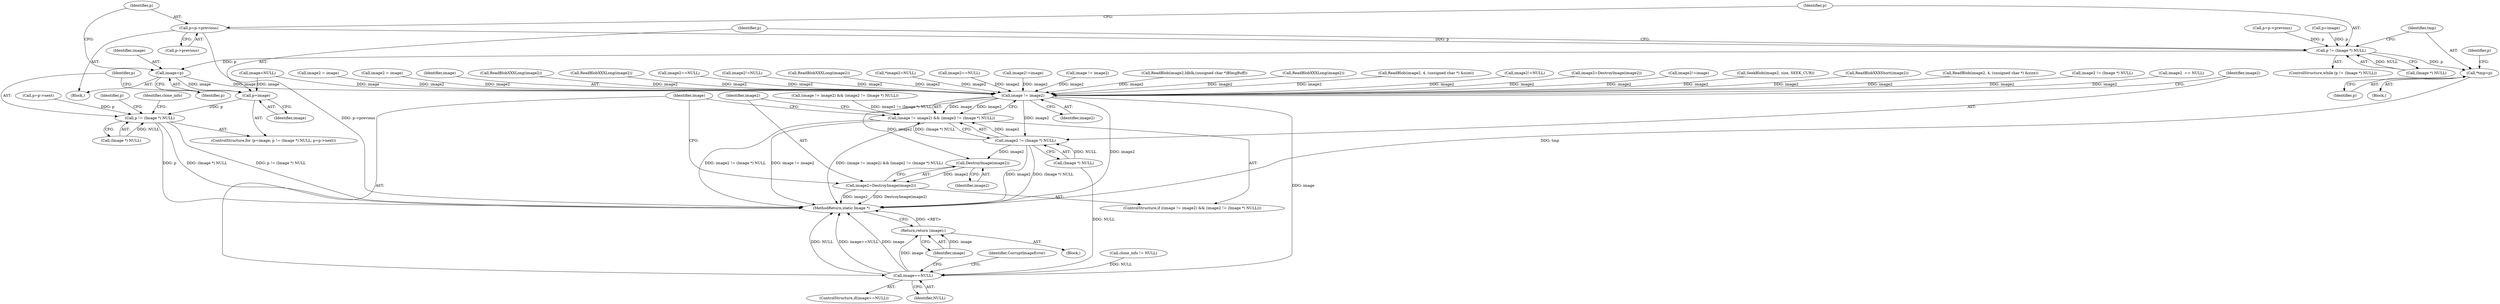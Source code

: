 digraph "0_ImageMagick_e5c063a1007506ba69e97a35effcdef944421c89@pointer" {
"1001824" [label="(Call,p=p->previous)"];
"1001788" [label="(Call,p != (Image *) NULL)"];
"1001795" [label="(Call,*tmp=p)"];
"1001821" [label="(Call,image=p)"];
"1001830" [label="(Call,p=image)"];
"1001833" [label="(Call,p != (Image *) NULL)"];
"1001889" [label="(Call,image != image2)"];
"1001888" [label="(Call,(image != image2) && (image2 != (Image *) NULL))"];
"1001892" [label="(Call,image2 != (Image *) NULL)"];
"1001899" [label="(Call,DestroyImage(image2))"];
"1001897" [label="(Call,image2=DestroyImage(image2))"];
"1001902" [label="(Call,image==NULL)"];
"1001908" [label="(Return,return (image);)"];
"1000667" [label="(Call,ReadBlobXXXShort(image2))"];
"1001910" [label="(MethodReturn,static Image *)"];
"1000989" [label="(Call,image2 != (Image *) NULL)"];
"1001833" [label="(Call,p != (Image *) NULL)"];
"1000292" [label="(Call,image2  == NULL)"];
"1001821" [label="(Call,image=p)"];
"1001834" [label="(Identifier,p)"];
"1001790" [label="(Call,(Image *) NULL)"];
"1001887" [label="(ControlStructure,if ((image != image2) && (image2 != (Image *) NULL)))"];
"1001897" [label="(Call,image2=DestroyImage(image2))"];
"1001796" [label="(Identifier,tmp)"];
"1001888" [label="(Call,(image != image2) && (image2 != (Image *) NULL))"];
"1001825" [label="(Identifier,p)"];
"1001829" [label="(ControlStructure,for (p=image; p != (Image *) NULL; p=p->next))"];
"1001715" [label="(Call,image2 = image)"];
"1000473" [label="(Call,image2 = image)"];
"1001890" [label="(Identifier,image)"];
"1000643" [label="(Call,ReadBlobXXXLong(image2))"];
"1001784" [label="(Call,image=NULL)"];
"1001909" [label="(Identifier,image)"];
"1001832" [label="(Identifier,image)"];
"1000610" [label="(Call,ReadBlobXXXLong(image2))"];
"1001789" [label="(Identifier,p)"];
"1001712" [label="(Call,image2==NULL)"];
"1001633" [label="(Call,image2!=NULL)"];
"1000502" [label="(Call,ReadBlobXXXLong(image2))"];
"1001802" [label="(Identifier,p)"];
"1001889" [label="(Call,image != image2)"];
"1001835" [label="(Call,(Image *) NULL)"];
"1001908" [label="(Return,return (image);)"];
"1001830" [label="(Call,p=image)"];
"1000161" [label="(Call,*image2=NULL)"];
"1001906" [label="(Identifier,CorruptImageError)"];
"1000494" [label="(Call,image2==NULL)"];
"1001822" [label="(Identifier,image)"];
"1001831" [label="(Identifier,p)"];
"1001903" [label="(Identifier,image)"];
"1001787" [label="(ControlStructure,while (p != (Image *) NULL))"];
"1001851" [label="(Identifier,clone_info)"];
"1001724" [label="(Call,image2!=image)"];
"1001788" [label="(Call,p != (Image *) NULL)"];
"1001811" [label="(Call,p=p->previous)"];
"1001795" [label="(Call,*tmp=p)"];
"1000986" [label="(Call,image != image2)"];
"1001838" [label="(Call,p=p->next)"];
"1001793" [label="(Block,)"];
"1001277" [label="(Call,ReadBlob(image2,ldblk,(unsigned char *)BImgBuff))"];
"1001894" [label="(Call,(Image *) NULL)"];
"1001892" [label="(Call,image2 != (Image *) NULL)"];
"1001820" [label="(Block,)"];
"1000587" [label="(Call,ReadBlobXXXLong(image2))"];
"1001845" [label="(Identifier,p)"];
"1001824" [label="(Call,p=p->previous)"];
"1001823" [label="(Identifier,p)"];
"1001902" [label="(Call,image==NULL)"];
"1001900" [label="(Identifier,image2)"];
"1001797" [label="(Identifier,p)"];
"1001899" [label="(Call,DestroyImage(image2))"];
"1000812" [label="(Call,ReadBlob(image2, 4, (unsigned char *) &size))"];
"1001901" [label="(ControlStructure,if(image==NULL))"];
"1001720" [label="(Call,image2!=NULL)"];
"1000994" [label="(Call,image2=DestroyImage(image2))"];
"1001637" [label="(Call,image2!=image)"];
"1001891" [label="(Identifier,image2)"];
"1000774" [label="(Call,SeekBlob(image2, size, SEEK_CUR))"];
"1000985" [label="(Call,(image != image2) && (image2 != (Image *) NULL))"];
"1001850" [label="(Call,clone_info != NULL)"];
"1001826" [label="(Call,p->previous)"];
"1001893" [label="(Identifier,image2)"];
"1001898" [label="(Identifier,image2)"];
"1001904" [label="(Identifier,NULL)"];
"1000158" [label="(Block,)"];
"1001781" [label="(Call,p=image)"];
"1000785" [label="(Call,ReadBlob(image2, 4, (unsigned char *) &size))"];
"1001824" -> "1001820"  [label="AST: "];
"1001824" -> "1001826"  [label="CFG: "];
"1001825" -> "1001824"  [label="AST: "];
"1001826" -> "1001824"  [label="AST: "];
"1001789" -> "1001824"  [label="CFG: "];
"1001824" -> "1001910"  [label="DDG: p->previous"];
"1001824" -> "1001788"  [label="DDG: p"];
"1001788" -> "1001787"  [label="AST: "];
"1001788" -> "1001790"  [label="CFG: "];
"1001789" -> "1001788"  [label="AST: "];
"1001790" -> "1001788"  [label="AST: "];
"1001796" -> "1001788"  [label="CFG: "];
"1001831" -> "1001788"  [label="CFG: "];
"1001781" -> "1001788"  [label="DDG: p"];
"1001811" -> "1001788"  [label="DDG: p"];
"1001790" -> "1001788"  [label="DDG: NULL"];
"1001788" -> "1001795"  [label="DDG: p"];
"1001788" -> "1001821"  [label="DDG: p"];
"1001795" -> "1001793"  [label="AST: "];
"1001795" -> "1001797"  [label="CFG: "];
"1001796" -> "1001795"  [label="AST: "];
"1001797" -> "1001795"  [label="AST: "];
"1001802" -> "1001795"  [label="CFG: "];
"1001795" -> "1001910"  [label="DDG: tmp"];
"1001821" -> "1001820"  [label="AST: "];
"1001821" -> "1001823"  [label="CFG: "];
"1001822" -> "1001821"  [label="AST: "];
"1001823" -> "1001821"  [label="AST: "];
"1001825" -> "1001821"  [label="CFG: "];
"1001821" -> "1001830"  [label="DDG: image"];
"1001821" -> "1001889"  [label="DDG: image"];
"1001830" -> "1001829"  [label="AST: "];
"1001830" -> "1001832"  [label="CFG: "];
"1001831" -> "1001830"  [label="AST: "];
"1001832" -> "1001830"  [label="AST: "];
"1001834" -> "1001830"  [label="CFG: "];
"1001784" -> "1001830"  [label="DDG: image"];
"1001830" -> "1001833"  [label="DDG: p"];
"1001833" -> "1001829"  [label="AST: "];
"1001833" -> "1001835"  [label="CFG: "];
"1001834" -> "1001833"  [label="AST: "];
"1001835" -> "1001833"  [label="AST: "];
"1001845" -> "1001833"  [label="CFG: "];
"1001851" -> "1001833"  [label="CFG: "];
"1001833" -> "1001910"  [label="DDG: p != (Image *) NULL"];
"1001833" -> "1001910"  [label="DDG: p"];
"1001833" -> "1001910"  [label="DDG: (Image *) NULL"];
"1001838" -> "1001833"  [label="DDG: p"];
"1001835" -> "1001833"  [label="DDG: NULL"];
"1001889" -> "1001888"  [label="AST: "];
"1001889" -> "1001891"  [label="CFG: "];
"1001890" -> "1001889"  [label="AST: "];
"1001891" -> "1001889"  [label="AST: "];
"1001893" -> "1001889"  [label="CFG: "];
"1001888" -> "1001889"  [label="CFG: "];
"1001889" -> "1001910"  [label="DDG: image2"];
"1001889" -> "1001888"  [label="DDG: image"];
"1001889" -> "1001888"  [label="DDG: image2"];
"1001784" -> "1001889"  [label="DDG: image"];
"1001712" -> "1001889"  [label="DDG: image2"];
"1000610" -> "1001889"  [label="DDG: image2"];
"1000494" -> "1001889"  [label="DDG: image2"];
"1001724" -> "1001889"  [label="DDG: image2"];
"1000989" -> "1001889"  [label="DDG: image2"];
"1001720" -> "1001889"  [label="DDG: image2"];
"1000812" -> "1001889"  [label="DDG: image2"];
"1000994" -> "1001889"  [label="DDG: image2"];
"1000161" -> "1001889"  [label="DDG: image2"];
"1000774" -> "1001889"  [label="DDG: image2"];
"1001277" -> "1001889"  [label="DDG: image2"];
"1000986" -> "1001889"  [label="DDG: image2"];
"1000667" -> "1001889"  [label="DDG: image2"];
"1000292" -> "1001889"  [label="DDG: image2"];
"1000643" -> "1001889"  [label="DDG: image2"];
"1001637" -> "1001889"  [label="DDG: image2"];
"1000502" -> "1001889"  [label="DDG: image2"];
"1001633" -> "1001889"  [label="DDG: image2"];
"1000587" -> "1001889"  [label="DDG: image2"];
"1001715" -> "1001889"  [label="DDG: image2"];
"1000473" -> "1001889"  [label="DDG: image2"];
"1000785" -> "1001889"  [label="DDG: image2"];
"1001889" -> "1001892"  [label="DDG: image2"];
"1001889" -> "1001899"  [label="DDG: image2"];
"1001889" -> "1001902"  [label="DDG: image"];
"1001888" -> "1001887"  [label="AST: "];
"1001888" -> "1001892"  [label="CFG: "];
"1001892" -> "1001888"  [label="AST: "];
"1001898" -> "1001888"  [label="CFG: "];
"1001903" -> "1001888"  [label="CFG: "];
"1001888" -> "1001910"  [label="DDG: image != image2"];
"1001888" -> "1001910"  [label="DDG: (image != image2) && (image2 != (Image *) NULL)"];
"1001888" -> "1001910"  [label="DDG: image2 != (Image *) NULL"];
"1001892" -> "1001888"  [label="DDG: image2"];
"1001892" -> "1001888"  [label="DDG: (Image *) NULL"];
"1000985" -> "1001888"  [label="DDG: image2 != (Image *) NULL"];
"1001892" -> "1001894"  [label="CFG: "];
"1001893" -> "1001892"  [label="AST: "];
"1001894" -> "1001892"  [label="AST: "];
"1001892" -> "1001910"  [label="DDG: (Image *) NULL"];
"1001892" -> "1001910"  [label="DDG: image2"];
"1001894" -> "1001892"  [label="DDG: NULL"];
"1001892" -> "1001899"  [label="DDG: image2"];
"1001899" -> "1001897"  [label="AST: "];
"1001899" -> "1001900"  [label="CFG: "];
"1001900" -> "1001899"  [label="AST: "];
"1001897" -> "1001899"  [label="CFG: "];
"1001899" -> "1001897"  [label="DDG: image2"];
"1001897" -> "1001887"  [label="AST: "];
"1001898" -> "1001897"  [label="AST: "];
"1001903" -> "1001897"  [label="CFG: "];
"1001897" -> "1001910"  [label="DDG: DestroyImage(image2)"];
"1001897" -> "1001910"  [label="DDG: image2"];
"1001902" -> "1001901"  [label="AST: "];
"1001902" -> "1001904"  [label="CFG: "];
"1001903" -> "1001902"  [label="AST: "];
"1001904" -> "1001902"  [label="AST: "];
"1001906" -> "1001902"  [label="CFG: "];
"1001909" -> "1001902"  [label="CFG: "];
"1001902" -> "1001910"  [label="DDG: NULL"];
"1001902" -> "1001910"  [label="DDG: image==NULL"];
"1001902" -> "1001910"  [label="DDG: image"];
"1001894" -> "1001902"  [label="DDG: NULL"];
"1001850" -> "1001902"  [label="DDG: NULL"];
"1001902" -> "1001908"  [label="DDG: image"];
"1001908" -> "1000158"  [label="AST: "];
"1001908" -> "1001909"  [label="CFG: "];
"1001909" -> "1001908"  [label="AST: "];
"1001910" -> "1001908"  [label="CFG: "];
"1001908" -> "1001910"  [label="DDG: <RET>"];
"1001909" -> "1001908"  [label="DDG: image"];
}

